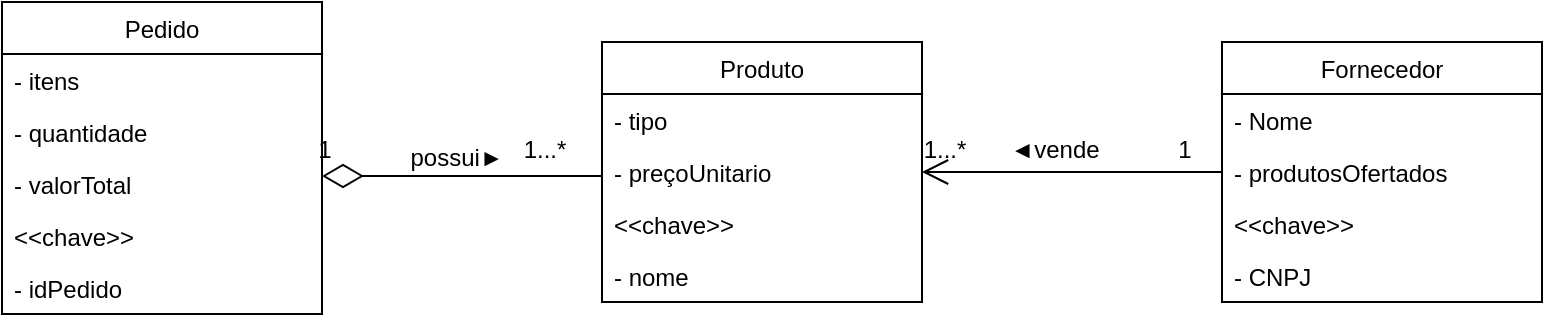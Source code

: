 <mxfile version="12.9.13" type="device"><diagram id="Pv0glGLrBI2ed1cLWA7T" name="Page-1"><mxGraphModel dx="1673" dy="967" grid="1" gridSize="10" guides="1" tooltips="1" connect="1" arrows="1" fold="1" page="1" pageScale="1" pageWidth="827" pageHeight="1169" math="0" shadow="0"><root><mxCell id="0"/><mxCell id="1" parent="0"/><mxCell id="lkVcWZZ_CISq1CeMMPqj-16" style="edgeStyle=orthogonalEdgeStyle;rounded=0;orthogonalLoop=1;jettySize=auto;html=1;entryX=1;entryY=0.5;entryDx=0;entryDy=0;endArrow=open;endFill=0;endSize=11;exitX=0;exitY=0.5;exitDx=0;exitDy=0;" edge="1" parent="1" source="lkVcWZZ_CISq1CeMMPqj-5" target="lkVcWZZ_CISq1CeMMPqj-9"><mxGeometry relative="1" as="geometry"><Array as="points"/></mxGeometry></mxCell><mxCell id="lkVcWZZ_CISq1CeMMPqj-17" value="◄vende" style="text;html=1;align=center;verticalAlign=middle;resizable=0;points=[];autosize=1;" vertex="1" parent="1"><mxGeometry x="525" y="94" width="60" height="20" as="geometry"/></mxCell><mxCell id="lkVcWZZ_CISq1CeMMPqj-18" value="1" style="text;html=1;align=center;verticalAlign=middle;resizable=0;points=[];autosize=1;" vertex="1" parent="1"><mxGeometry x="610" y="94" width="20" height="20" as="geometry"/></mxCell><mxCell id="lkVcWZZ_CISq1CeMMPqj-20" value="1...*" style="text;html=1;align=center;verticalAlign=middle;resizable=0;points=[];autosize=1;" vertex="1" parent="1"><mxGeometry x="480" y="94" width="40" height="20" as="geometry"/></mxCell><mxCell id="lkVcWZZ_CISq1CeMMPqj-21" style="edgeStyle=orthogonalEdgeStyle;rounded=0;orthogonalLoop=1;jettySize=auto;html=1;entryX=0;entryY=0.5;entryDx=0;entryDy=0;endArrow=none;endFill=0;endSize=11;startArrow=diamondThin;startFill=0;startSize=18;" edge="1" parent="1" source="lkVcWZZ_CISq1CeMMPqj-10" target="lkVcWZZ_CISq1CeMMPqj-9"><mxGeometry relative="1" as="geometry"><Array as="points"><mxPoint x="230" y="117"/><mxPoint x="230" y="117"/></Array></mxGeometry></mxCell><mxCell id="lkVcWZZ_CISq1CeMMPqj-24" value="possui►" style="text;html=1;align=center;verticalAlign=middle;resizable=0;points=[];autosize=1;" vertex="1" parent="1"><mxGeometry x="226" y="98" width="60" height="20" as="geometry"/></mxCell><mxCell id="lkVcWZZ_CISq1CeMMPqj-25" value="1" style="text;html=1;align=center;verticalAlign=middle;resizable=0;points=[];autosize=1;" vertex="1" parent="1"><mxGeometry x="180" y="94" width="20" height="20" as="geometry"/></mxCell><mxCell id="lkVcWZZ_CISq1CeMMPqj-26" value="1...*" style="text;html=1;align=center;verticalAlign=middle;resizable=0;points=[];autosize=1;" vertex="1" parent="1"><mxGeometry x="280" y="94" width="40" height="20" as="geometry"/></mxCell><mxCell id="lkVcWZZ_CISq1CeMMPqj-6" value="Produto" style="swimlane;fontStyle=0;childLayout=stackLayout;horizontal=1;startSize=26;fillColor=none;horizontalStack=0;resizeParent=1;resizeParentMax=0;resizeLast=0;collapsible=1;marginBottom=0;" vertex="1" parent="1"><mxGeometry x="329" y="50" width="160" height="130" as="geometry"/></mxCell><mxCell id="lkVcWZZ_CISq1CeMMPqj-8" value="- tipo" style="text;strokeColor=none;fillColor=none;align=left;verticalAlign=top;spacingLeft=4;spacingRight=4;overflow=hidden;rotatable=0;points=[[0,0.5],[1,0.5]];portConstraint=eastwest;" vertex="1" parent="lkVcWZZ_CISq1CeMMPqj-6"><mxGeometry y="26" width="160" height="26" as="geometry"/></mxCell><mxCell id="lkVcWZZ_CISq1CeMMPqj-9" value="- preçoUnitario" style="text;strokeColor=none;fillColor=none;align=left;verticalAlign=top;spacingLeft=4;spacingRight=4;overflow=hidden;rotatable=0;points=[[0,0.5],[1,0.5]];portConstraint=eastwest;" vertex="1" parent="lkVcWZZ_CISq1CeMMPqj-6"><mxGeometry y="52" width="160" height="26" as="geometry"/></mxCell><mxCell id="lkVcWZZ_CISq1CeMMPqj-23" value="&lt;&lt;chave&gt;&gt;" style="text;strokeColor=none;fillColor=none;align=left;verticalAlign=top;spacingLeft=4;spacingRight=4;overflow=hidden;rotatable=0;points=[[0,0.5],[1,0.5]];portConstraint=eastwest;" vertex="1" parent="lkVcWZZ_CISq1CeMMPqj-6"><mxGeometry y="78" width="160" height="26" as="geometry"/></mxCell><mxCell id="lkVcWZZ_CISq1CeMMPqj-7" value="- nome" style="text;strokeColor=none;fillColor=none;align=left;verticalAlign=top;spacingLeft=4;spacingRight=4;overflow=hidden;rotatable=0;points=[[0,0.5],[1,0.5]];portConstraint=eastwest;" vertex="1" parent="lkVcWZZ_CISq1CeMMPqj-6"><mxGeometry y="104" width="160" height="26" as="geometry"/></mxCell><mxCell id="lkVcWZZ_CISq1CeMMPqj-2" value="Fornecedor" style="swimlane;fontStyle=0;childLayout=stackLayout;horizontal=1;startSize=26;fillColor=none;horizontalStack=0;resizeParent=1;resizeParentMax=0;resizeLast=0;collapsible=1;marginBottom=0;" vertex="1" parent="1"><mxGeometry x="639" y="50" width="160" height="130" as="geometry"/></mxCell><mxCell id="lkVcWZZ_CISq1CeMMPqj-3" value="- Nome" style="text;strokeColor=none;fillColor=none;align=left;verticalAlign=top;spacingLeft=4;spacingRight=4;overflow=hidden;rotatable=0;points=[[0,0.5],[1,0.5]];portConstraint=eastwest;" vertex="1" parent="lkVcWZZ_CISq1CeMMPqj-2"><mxGeometry y="26" width="160" height="26" as="geometry"/></mxCell><mxCell id="lkVcWZZ_CISq1CeMMPqj-5" value="- produtosOfertados" style="text;strokeColor=none;fillColor=none;align=left;verticalAlign=top;spacingLeft=4;spacingRight=4;overflow=hidden;rotatable=0;points=[[0,0.5],[1,0.5]];portConstraint=eastwest;" vertex="1" parent="lkVcWZZ_CISq1CeMMPqj-2"><mxGeometry y="52" width="160" height="26" as="geometry"/></mxCell><mxCell id="lkVcWZZ_CISq1CeMMPqj-27" value="&lt;&lt;chave&gt;&gt;" style="text;strokeColor=none;fillColor=none;align=left;verticalAlign=top;spacingLeft=4;spacingRight=4;overflow=hidden;rotatable=0;points=[[0,0.5],[1,0.5]];portConstraint=eastwest;" vertex="1" parent="lkVcWZZ_CISq1CeMMPqj-2"><mxGeometry y="78" width="160" height="26" as="geometry"/></mxCell><mxCell id="lkVcWZZ_CISq1CeMMPqj-4" value="- CNPJ" style="text;strokeColor=none;fillColor=none;align=left;verticalAlign=top;spacingLeft=4;spacingRight=4;overflow=hidden;rotatable=0;points=[[0,0.5],[1,0.5]];portConstraint=eastwest;" vertex="1" parent="lkVcWZZ_CISq1CeMMPqj-2"><mxGeometry y="104" width="160" height="26" as="geometry"/></mxCell><mxCell id="lkVcWZZ_CISq1CeMMPqj-10" value="Pedido" style="swimlane;fontStyle=0;childLayout=stackLayout;horizontal=1;startSize=26;fillColor=none;horizontalStack=0;resizeParent=1;resizeParentMax=0;resizeLast=0;collapsible=1;marginBottom=0;" vertex="1" parent="1"><mxGeometry x="29" y="30" width="160" height="156" as="geometry"/></mxCell><mxCell id="lkVcWZZ_CISq1CeMMPqj-11" value="- itens" style="text;strokeColor=none;fillColor=none;align=left;verticalAlign=top;spacingLeft=4;spacingRight=4;overflow=hidden;rotatable=0;points=[[0,0.5],[1,0.5]];portConstraint=eastwest;" vertex="1" parent="lkVcWZZ_CISq1CeMMPqj-10"><mxGeometry y="26" width="160" height="26" as="geometry"/></mxCell><mxCell id="lkVcWZZ_CISq1CeMMPqj-12" value="- quantidade" style="text;strokeColor=none;fillColor=none;align=left;verticalAlign=top;spacingLeft=4;spacingRight=4;overflow=hidden;rotatable=0;points=[[0,0.5],[1,0.5]];portConstraint=eastwest;" vertex="1" parent="lkVcWZZ_CISq1CeMMPqj-10"><mxGeometry y="52" width="160" height="26" as="geometry"/></mxCell><mxCell id="lkVcWZZ_CISq1CeMMPqj-15" value="- valorTotal" style="text;strokeColor=none;fillColor=none;align=left;verticalAlign=top;spacingLeft=4;spacingRight=4;overflow=hidden;rotatable=0;points=[[0,0.5],[1,0.5]];portConstraint=eastwest;" vertex="1" parent="lkVcWZZ_CISq1CeMMPqj-10"><mxGeometry y="78" width="160" height="26" as="geometry"/></mxCell><mxCell id="lkVcWZZ_CISq1CeMMPqj-13" value="&lt;&lt;chave&gt;&gt;" style="text;strokeColor=none;fillColor=none;align=left;verticalAlign=top;spacingLeft=4;spacingRight=4;overflow=hidden;rotatable=0;points=[[0,0.5],[1,0.5]];portConstraint=eastwest;" vertex="1" parent="lkVcWZZ_CISq1CeMMPqj-10"><mxGeometry y="104" width="160" height="26" as="geometry"/></mxCell><mxCell id="lkVcWZZ_CISq1CeMMPqj-14" value="- idPedido" style="text;strokeColor=none;fillColor=none;align=left;verticalAlign=top;spacingLeft=4;spacingRight=4;overflow=hidden;rotatable=0;points=[[0,0.5],[1,0.5]];portConstraint=eastwest;" vertex="1" parent="lkVcWZZ_CISq1CeMMPqj-10"><mxGeometry y="130" width="160" height="26" as="geometry"/></mxCell></root></mxGraphModel></diagram></mxfile>